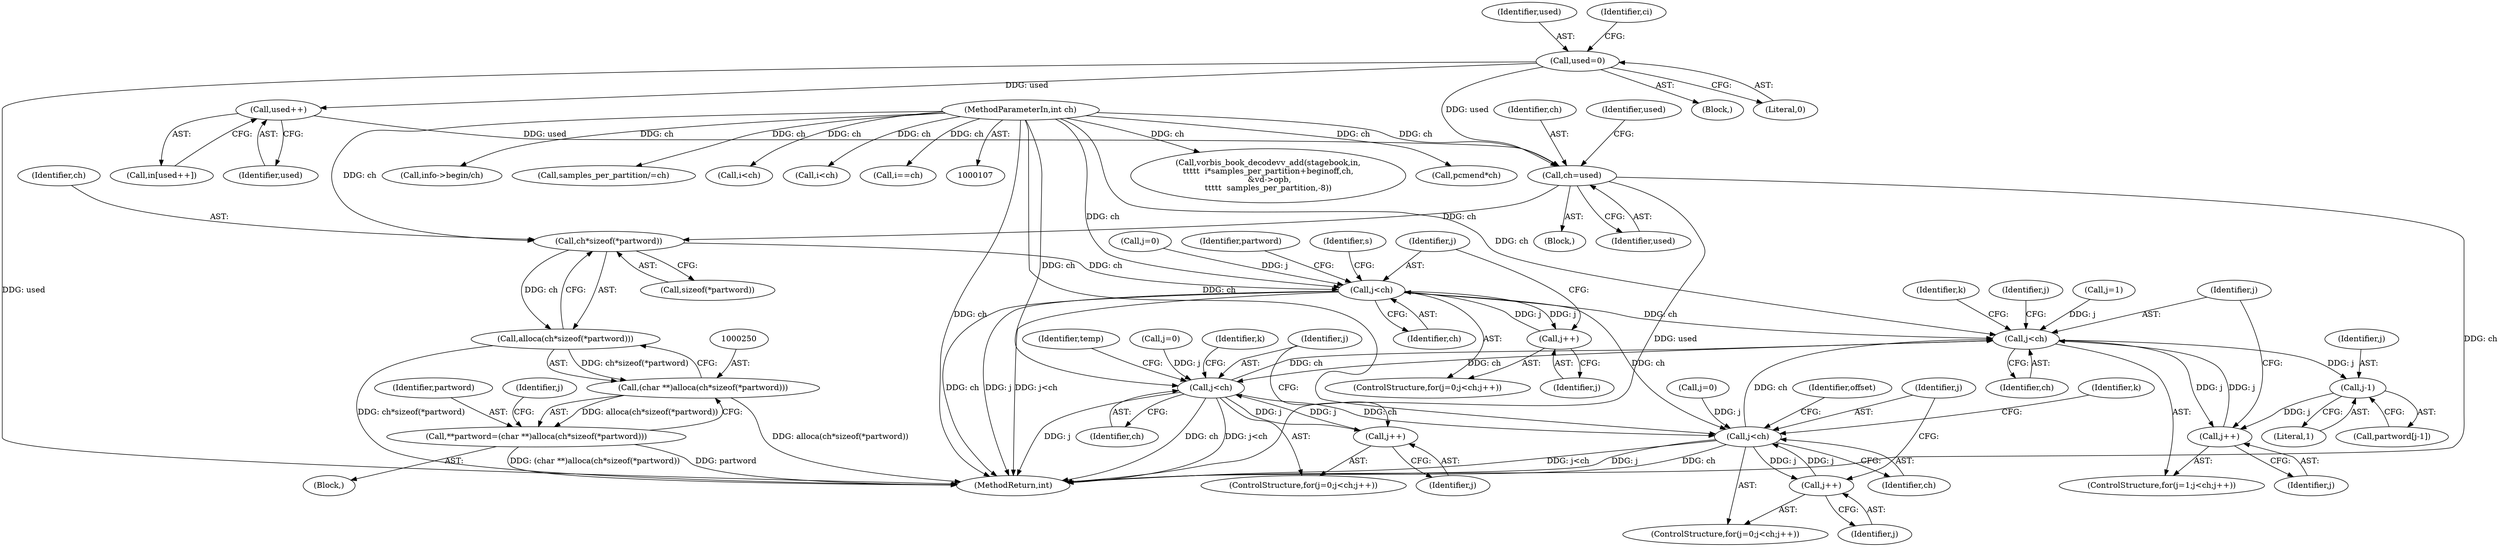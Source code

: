 digraph "1_Android_659030a2e80c38fb8da0a4eb68695349eec6778b@API" {
"1000252" [label="(Call,ch*sizeof(*partword))"];
"1000240" [label="(Call,ch=used)"];
"1000235" [label="(Call,used++)"];
"1000119" [label="(Call,used=0)"];
"1000112" [label="(MethodParameterIn,int ch)"];
"1000251" [label="(Call,alloca(ch*sizeof(*partword)))"];
"1000249" [label="(Call,(char **)alloca(ch*sizeof(*partword)))"];
"1000247" [label="(Call,**partword=(char **)alloca(ch*sizeof(*partword)))"];
"1000261" [label="(Call,j<ch)"];
"1000264" [label="(Call,j++)"];
"1000354" [label="(Call,j<ch)"];
"1000357" [label="(Call,j++)"];
"1000381" [label="(Call,j-1)"];
"1000391" [label="(Call,j<ch)"];
"1000394" [label="(Call,j++)"];
"1000474" [label="(Call,j<ch)"];
"1000477" [label="(Call,j++)"];
"1000268" [label="(Identifier,partword)"];
"1000357" [label="(Call,j++)"];
"1000379" [label="(Call,partword[j-1])"];
"1000399" [label="(Identifier,temp)"];
"1000254" [label="(Call,sizeof(*partword))"];
"1000467" [label="(Identifier,k)"];
"1000351" [label="(Call,j=1)"];
"1000245" [label="(Block,)"];
"1000261" [label="(Call,j<ch)"];
"1000112" [label="(MethodParameterIn,int ch)"];
"1000119" [label="(Call,used=0)"];
"1000832" [label="(Call,vorbis_book_decodevv_add(stagebook,in,\n\t\t\t\t\t  i*samples_per_partition+beginoff,ch,\n &vd->opb,\n\t\t\t\t\t  samples_per_partition,-8))"];
"1000249" [label="(Call,(char **)alloca(ch*sizeof(*partword)))"];
"1000253" [label="(Identifier,ch)"];
"1000387" [label="(ControlStructure,for(j=0;j<ch;j++))"];
"1000361" [label="(Identifier,k)"];
"1000236" [label="(Identifier,used)"];
"1000471" [label="(Call,j=0)"];
"1000394" [label="(Call,j++)"];
"1000475" [label="(Identifier,j)"];
"1000395" [label="(Identifier,j)"];
"1000113" [label="(Block,)"];
"1000120" [label="(Identifier,used)"];
"1000233" [label="(Call,in[used++])"];
"1000389" [label="(Identifier,j)"];
"1000477" [label="(Call,j++)"];
"1000476" [label="(Identifier,ch)"];
"1000241" [label="(Identifier,ch)"];
"1000202" [label="(Block,)"];
"1000354" [label="(Call,j<ch)"];
"1000259" [label="(Identifier,j)"];
"1000252" [label="(Call,ch*sizeof(*partword))"];
"1000578" [label="(Call,pcmend*ch)"];
"1000235" [label="(Call,used++)"];
"1000257" [label="(ControlStructure,for(j=0;j<ch;j++))"];
"1000284" [label="(Identifier,s)"];
"1000262" [label="(Identifier,j)"];
"1000240" [label="(Call,ch=used)"];
"1000265" [label="(Identifier,j)"];
"1000355" [label="(Identifier,j)"];
"1000244" [label="(Identifier,used)"];
"1000383" [label="(Literal,1)"];
"1000358" [label="(Identifier,j)"];
"1000388" [label="(Call,j=0)"];
"1000242" [label="(Identifier,used)"];
"1000854" [label="(MethodReturn,int)"];
"1000248" [label="(Identifier,partword)"];
"1000470" [label="(ControlStructure,for(j=0;j<ch;j++))"];
"1000478" [label="(Identifier,j)"];
"1000264" [label="(Call,j++)"];
"1000356" [label="(Identifier,ch)"];
"1000382" [label="(Identifier,j)"];
"1000258" [label="(Call,j=0)"];
"1000381" [label="(Call,j-1)"];
"1000392" [label="(Identifier,j)"];
"1000121" [label="(Literal,0)"];
"1000456" [label="(Identifier,k)"];
"1000393" [label="(Identifier,ch)"];
"1000350" [label="(ControlStructure,for(j=1;j<ch;j++))"];
"1000640" [label="(Call,info->begin/ch)"];
"1000247" [label="(Call,**partword=(char **)alloca(ch*sizeof(*partword)))"];
"1000665" [label="(Call,samples_per_partition/=ch)"];
"1000482" [label="(Identifier,offset)"];
"1000474" [label="(Call,j<ch)"];
"1000649" [label="(Call,i<ch)"];
"1000263" [label="(Identifier,ch)"];
"1000223" [label="(Call,i<ch)"];
"1000124" [label="(Identifier,ci)"];
"1000391" [label="(Call,j<ch)"];
"1000660" [label="(Call,i==ch)"];
"1000251" [label="(Call,alloca(ch*sizeof(*partword)))"];
"1000252" -> "1000251"  [label="AST: "];
"1000252" -> "1000254"  [label="CFG: "];
"1000253" -> "1000252"  [label="AST: "];
"1000254" -> "1000252"  [label="AST: "];
"1000251" -> "1000252"  [label="CFG: "];
"1000252" -> "1000251"  [label="DDG: ch"];
"1000240" -> "1000252"  [label="DDG: ch"];
"1000112" -> "1000252"  [label="DDG: ch"];
"1000252" -> "1000261"  [label="DDG: ch"];
"1000240" -> "1000202"  [label="AST: "];
"1000240" -> "1000242"  [label="CFG: "];
"1000241" -> "1000240"  [label="AST: "];
"1000242" -> "1000240"  [label="AST: "];
"1000244" -> "1000240"  [label="CFG: "];
"1000240" -> "1000854"  [label="DDG: used"];
"1000240" -> "1000854"  [label="DDG: ch"];
"1000235" -> "1000240"  [label="DDG: used"];
"1000119" -> "1000240"  [label="DDG: used"];
"1000112" -> "1000240"  [label="DDG: ch"];
"1000235" -> "1000233"  [label="AST: "];
"1000235" -> "1000236"  [label="CFG: "];
"1000236" -> "1000235"  [label="AST: "];
"1000233" -> "1000235"  [label="CFG: "];
"1000119" -> "1000235"  [label="DDG: used"];
"1000119" -> "1000113"  [label="AST: "];
"1000119" -> "1000121"  [label="CFG: "];
"1000120" -> "1000119"  [label="AST: "];
"1000121" -> "1000119"  [label="AST: "];
"1000124" -> "1000119"  [label="CFG: "];
"1000119" -> "1000854"  [label="DDG: used"];
"1000112" -> "1000107"  [label="AST: "];
"1000112" -> "1000854"  [label="DDG: ch"];
"1000112" -> "1000223"  [label="DDG: ch"];
"1000112" -> "1000261"  [label="DDG: ch"];
"1000112" -> "1000354"  [label="DDG: ch"];
"1000112" -> "1000391"  [label="DDG: ch"];
"1000112" -> "1000474"  [label="DDG: ch"];
"1000112" -> "1000578"  [label="DDG: ch"];
"1000112" -> "1000640"  [label="DDG: ch"];
"1000112" -> "1000649"  [label="DDG: ch"];
"1000112" -> "1000660"  [label="DDG: ch"];
"1000112" -> "1000665"  [label="DDG: ch"];
"1000112" -> "1000832"  [label="DDG: ch"];
"1000251" -> "1000249"  [label="AST: "];
"1000249" -> "1000251"  [label="CFG: "];
"1000251" -> "1000854"  [label="DDG: ch*sizeof(*partword)"];
"1000251" -> "1000249"  [label="DDG: ch*sizeof(*partword)"];
"1000249" -> "1000247"  [label="AST: "];
"1000250" -> "1000249"  [label="AST: "];
"1000247" -> "1000249"  [label="CFG: "];
"1000249" -> "1000854"  [label="DDG: alloca(ch*sizeof(*partword))"];
"1000249" -> "1000247"  [label="DDG: alloca(ch*sizeof(*partword))"];
"1000247" -> "1000245"  [label="AST: "];
"1000248" -> "1000247"  [label="AST: "];
"1000259" -> "1000247"  [label="CFG: "];
"1000247" -> "1000854"  [label="DDG: partword"];
"1000247" -> "1000854"  [label="DDG: (char **)alloca(ch*sizeof(*partword))"];
"1000261" -> "1000257"  [label="AST: "];
"1000261" -> "1000263"  [label="CFG: "];
"1000262" -> "1000261"  [label="AST: "];
"1000263" -> "1000261"  [label="AST: "];
"1000268" -> "1000261"  [label="CFG: "];
"1000284" -> "1000261"  [label="CFG: "];
"1000261" -> "1000854"  [label="DDG: ch"];
"1000261" -> "1000854"  [label="DDG: j"];
"1000261" -> "1000854"  [label="DDG: j<ch"];
"1000258" -> "1000261"  [label="DDG: j"];
"1000264" -> "1000261"  [label="DDG: j"];
"1000261" -> "1000264"  [label="DDG: j"];
"1000261" -> "1000354"  [label="DDG: ch"];
"1000261" -> "1000474"  [label="DDG: ch"];
"1000264" -> "1000257"  [label="AST: "];
"1000264" -> "1000265"  [label="CFG: "];
"1000265" -> "1000264"  [label="AST: "];
"1000262" -> "1000264"  [label="CFG: "];
"1000354" -> "1000350"  [label="AST: "];
"1000354" -> "1000356"  [label="CFG: "];
"1000355" -> "1000354"  [label="AST: "];
"1000356" -> "1000354"  [label="AST: "];
"1000361" -> "1000354"  [label="CFG: "];
"1000389" -> "1000354"  [label="CFG: "];
"1000357" -> "1000354"  [label="DDG: j"];
"1000351" -> "1000354"  [label="DDG: j"];
"1000474" -> "1000354"  [label="DDG: ch"];
"1000391" -> "1000354"  [label="DDG: ch"];
"1000354" -> "1000357"  [label="DDG: j"];
"1000354" -> "1000381"  [label="DDG: j"];
"1000354" -> "1000391"  [label="DDG: ch"];
"1000357" -> "1000350"  [label="AST: "];
"1000357" -> "1000358"  [label="CFG: "];
"1000358" -> "1000357"  [label="AST: "];
"1000355" -> "1000357"  [label="CFG: "];
"1000381" -> "1000357"  [label="DDG: j"];
"1000381" -> "1000379"  [label="AST: "];
"1000381" -> "1000383"  [label="CFG: "];
"1000382" -> "1000381"  [label="AST: "];
"1000383" -> "1000381"  [label="AST: "];
"1000379" -> "1000381"  [label="CFG: "];
"1000391" -> "1000387"  [label="AST: "];
"1000391" -> "1000393"  [label="CFG: "];
"1000392" -> "1000391"  [label="AST: "];
"1000393" -> "1000391"  [label="AST: "];
"1000399" -> "1000391"  [label="CFG: "];
"1000456" -> "1000391"  [label="CFG: "];
"1000391" -> "1000854"  [label="DDG: j"];
"1000391" -> "1000854"  [label="DDG: ch"];
"1000391" -> "1000854"  [label="DDG: j<ch"];
"1000388" -> "1000391"  [label="DDG: j"];
"1000394" -> "1000391"  [label="DDG: j"];
"1000391" -> "1000394"  [label="DDG: j"];
"1000391" -> "1000474"  [label="DDG: ch"];
"1000394" -> "1000387"  [label="AST: "];
"1000394" -> "1000395"  [label="CFG: "];
"1000395" -> "1000394"  [label="AST: "];
"1000392" -> "1000394"  [label="CFG: "];
"1000474" -> "1000470"  [label="AST: "];
"1000474" -> "1000476"  [label="CFG: "];
"1000475" -> "1000474"  [label="AST: "];
"1000476" -> "1000474"  [label="AST: "];
"1000482" -> "1000474"  [label="CFG: "];
"1000467" -> "1000474"  [label="CFG: "];
"1000474" -> "1000854"  [label="DDG: ch"];
"1000474" -> "1000854"  [label="DDG: j<ch"];
"1000474" -> "1000854"  [label="DDG: j"];
"1000471" -> "1000474"  [label="DDG: j"];
"1000477" -> "1000474"  [label="DDG: j"];
"1000474" -> "1000477"  [label="DDG: j"];
"1000477" -> "1000470"  [label="AST: "];
"1000477" -> "1000478"  [label="CFG: "];
"1000478" -> "1000477"  [label="AST: "];
"1000475" -> "1000477"  [label="CFG: "];
}
